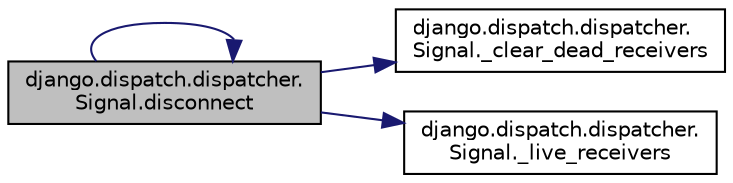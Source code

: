 digraph "django.dispatch.dispatcher.Signal.disconnect"
{
 // LATEX_PDF_SIZE
  edge [fontname="Helvetica",fontsize="10",labelfontname="Helvetica",labelfontsize="10"];
  node [fontname="Helvetica",fontsize="10",shape=record];
  rankdir="LR";
  Node1 [label="django.dispatch.dispatcher.\lSignal.disconnect",height=0.2,width=0.4,color="black", fillcolor="grey75", style="filled", fontcolor="black",tooltip=" "];
  Node1 -> Node2 [color="midnightblue",fontsize="10",style="solid",fontname="Helvetica"];
  Node2 [label="django.dispatch.dispatcher.\lSignal._clear_dead_receivers",height=0.2,width=0.4,color="black", fillcolor="white", style="filled",URL="$d0/d86/classdjango_1_1dispatch_1_1dispatcher_1_1_signal.html#af4a3308ea1683ab8298ed907b9ad05d8",tooltip=" "];
  Node1 -> Node3 [color="midnightblue",fontsize="10",style="solid",fontname="Helvetica"];
  Node3 [label="django.dispatch.dispatcher.\lSignal._live_receivers",height=0.2,width=0.4,color="black", fillcolor="white", style="filled",URL="$d0/d86/classdjango_1_1dispatch_1_1dispatcher_1_1_signal.html#a5f48c5b45e06cf109068232138314f40",tooltip=" "];
  Node1 -> Node1 [color="midnightblue",fontsize="10",style="solid",fontname="Helvetica"];
}

